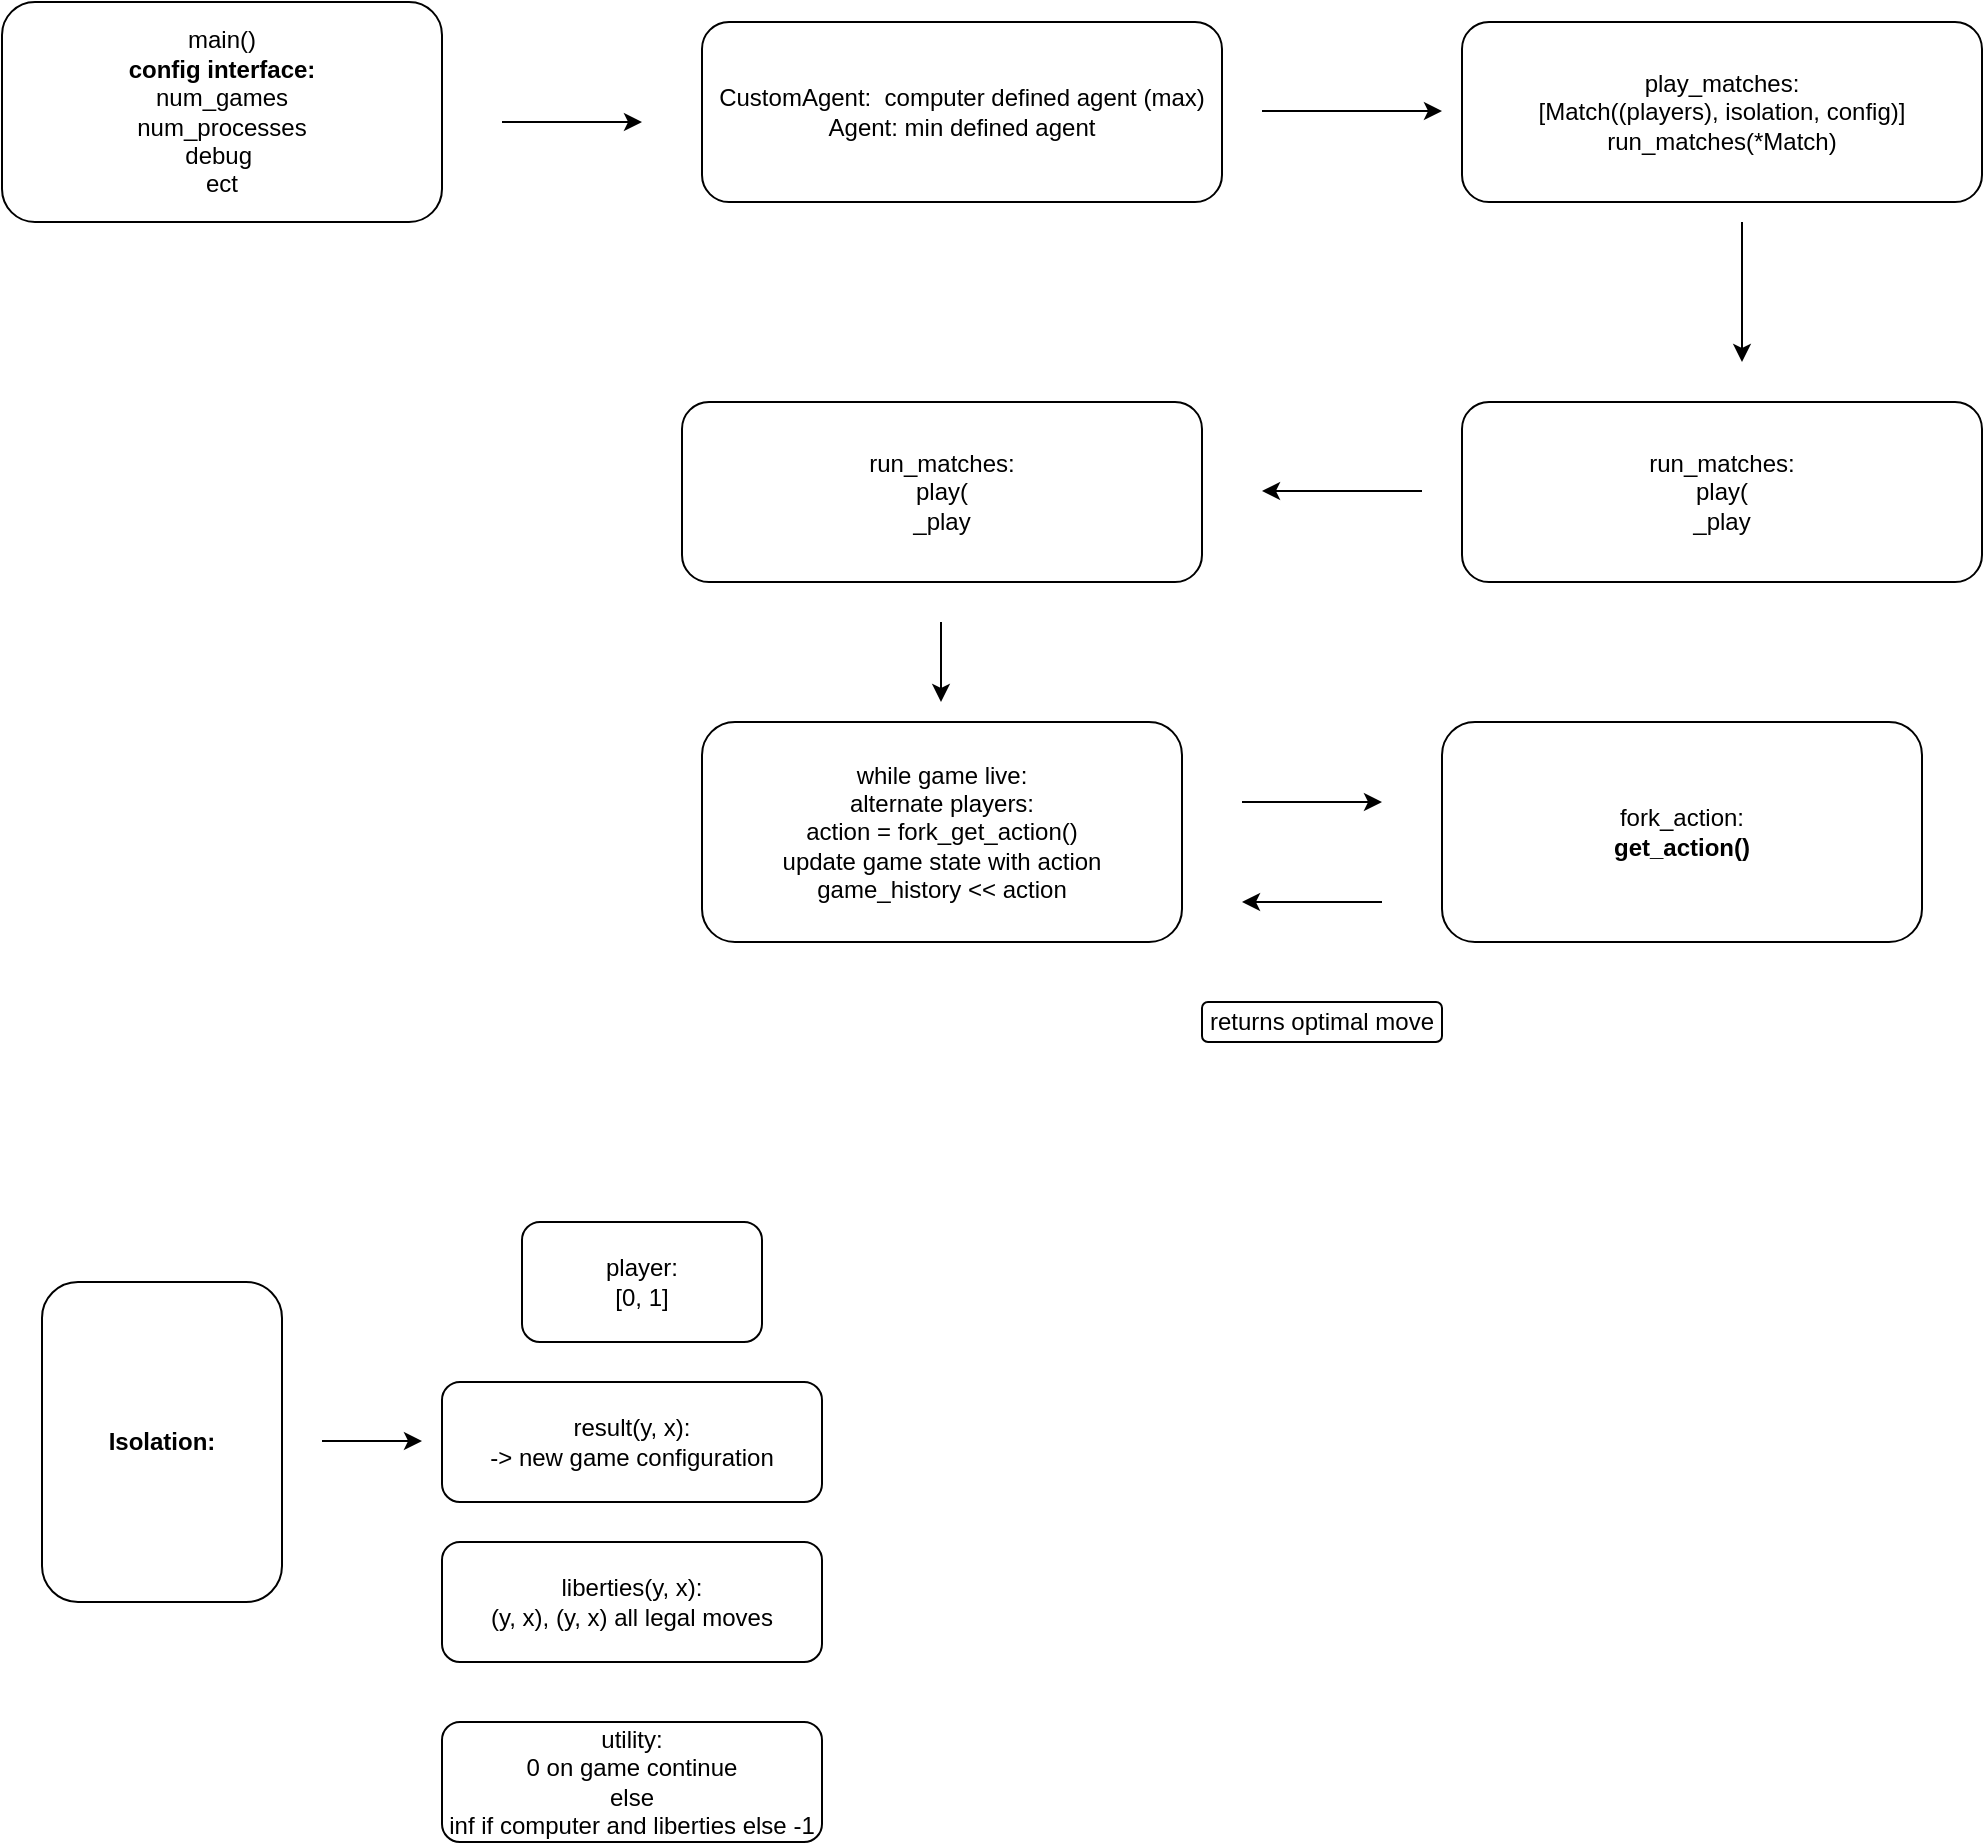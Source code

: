 <mxfile version="13.3.1" type="device"><diagram id="rdq6P8blKU7f8hiAkO_N" name="Page-1"><mxGraphModel dx="1106" dy="680" grid="1" gridSize="10" guides="1" tooltips="1" connect="1" arrows="1" fold="1" page="1" pageScale="1" pageWidth="850" pageHeight="1100" math="0" shadow="0"><root><mxCell id="0"/><mxCell id="1" parent="0"/><mxCell id="2xQ6RtRoJpHm83CW7k19-1" value="main()&lt;br&gt;&lt;b&gt;config interface:&lt;br&gt;&lt;/b&gt;num_games&lt;br&gt;num_processes&lt;br&gt;debug&amp;nbsp;&lt;br&gt;ect" style="rounded=1;whiteSpace=wrap;html=1;" parent="1" vertex="1"><mxGeometry x="10" y="80" width="220" height="110" as="geometry"/></mxCell><mxCell id="2xQ6RtRoJpHm83CW7k19-2" value="" style="endArrow=classic;html=1;" parent="1" edge="1"><mxGeometry width="50" height="50" relative="1" as="geometry"><mxPoint x="260" y="140" as="sourcePoint"/><mxPoint x="330" y="140" as="targetPoint"/></mxGeometry></mxCell><mxCell id="2xQ6RtRoJpHm83CW7k19-3" value="CustomAgent:&amp;nbsp; computer defined agent (max)&lt;br&gt;Agent: min defined agent" style="rounded=1;whiteSpace=wrap;html=1;" parent="1" vertex="1"><mxGeometry x="360" y="90" width="260" height="90" as="geometry"/></mxCell><mxCell id="2xQ6RtRoJpHm83CW7k19-4" value="" style="endArrow=classic;html=1;" parent="1" edge="1"><mxGeometry width="50" height="50" relative="1" as="geometry"><mxPoint x="640" y="134.5" as="sourcePoint"/><mxPoint x="730" y="134.5" as="targetPoint"/></mxGeometry></mxCell><mxCell id="2xQ6RtRoJpHm83CW7k19-5" value="play_matches:&lt;br&gt;[Match((players), isolation, config)]&lt;br&gt;run_matches(*Match)" style="rounded=1;whiteSpace=wrap;html=1;" parent="1" vertex="1"><mxGeometry x="740" y="90" width="260" height="90" as="geometry"/></mxCell><mxCell id="2xQ6RtRoJpHm83CW7k19-6" value="" style="endArrow=classic;html=1;" parent="1" edge="1"><mxGeometry width="50" height="50" relative="1" as="geometry"><mxPoint x="880" y="190" as="sourcePoint"/><mxPoint x="880" y="260" as="targetPoint"/><Array as="points"><mxPoint x="880" y="240"/></Array></mxGeometry></mxCell><mxCell id="2xQ6RtRoJpHm83CW7k19-7" value="run_matches:&lt;br&gt;play(&lt;br&gt;_play" style="rounded=1;whiteSpace=wrap;html=1;" parent="1" vertex="1"><mxGeometry x="740" y="280" width="260" height="90" as="geometry"/></mxCell><mxCell id="2xQ6RtRoJpHm83CW7k19-8" value="" style="endArrow=classic;html=1;" parent="1" edge="1"><mxGeometry width="50" height="50" relative="1" as="geometry"><mxPoint x="720" y="324.5" as="sourcePoint"/><mxPoint x="640" y="324.5" as="targetPoint"/></mxGeometry></mxCell><mxCell id="2xQ6RtRoJpHm83CW7k19-9" value="run_matches:&lt;br&gt;play(&lt;br&gt;_play" style="rounded=1;whiteSpace=wrap;html=1;" parent="1" vertex="1"><mxGeometry x="350" y="280" width="260" height="90" as="geometry"/></mxCell><mxCell id="BsDlNyvp7VRlhCZiVkFm-1" value="" style="endArrow=classic;html=1;" edge="1" parent="1"><mxGeometry width="50" height="50" relative="1" as="geometry"><mxPoint x="479.5" y="390" as="sourcePoint"/><mxPoint x="479.5" y="430" as="targetPoint"/></mxGeometry></mxCell><mxCell id="BsDlNyvp7VRlhCZiVkFm-2" value="while game live:&lt;br&gt;alternate players:&lt;br&gt;action = fork_get_action()&lt;br&gt;update game state with action&lt;br&gt;game_history &amp;lt;&amp;lt; action" style="rounded=1;whiteSpace=wrap;html=1;" vertex="1" parent="1"><mxGeometry x="360" y="440" width="240" height="110" as="geometry"/></mxCell><mxCell id="BsDlNyvp7VRlhCZiVkFm-3" value="" style="endArrow=classic;html=1;" edge="1" parent="1"><mxGeometry width="50" height="50" relative="1" as="geometry"><mxPoint x="630" y="480" as="sourcePoint"/><mxPoint x="700" y="480" as="targetPoint"/></mxGeometry></mxCell><mxCell id="BsDlNyvp7VRlhCZiVkFm-4" value="fork_action:&lt;br&gt;&lt;b&gt;get_action()&lt;/b&gt;" style="rounded=1;whiteSpace=wrap;html=1;" vertex="1" parent="1"><mxGeometry x="730" y="440" width="240" height="110" as="geometry"/></mxCell><mxCell id="BsDlNyvp7VRlhCZiVkFm-5" value="" style="endArrow=classic;html=1;" edge="1" parent="1"><mxGeometry width="50" height="50" relative="1" as="geometry"><mxPoint x="700" y="530" as="sourcePoint"/><mxPoint x="630" y="530" as="targetPoint"/></mxGeometry></mxCell><mxCell id="BsDlNyvp7VRlhCZiVkFm-6" value="returns optimal move" style="rounded=1;whiteSpace=wrap;html=1;" vertex="1" parent="1"><mxGeometry x="610" y="580" width="120" height="20" as="geometry"/></mxCell><mxCell id="BsDlNyvp7VRlhCZiVkFm-7" value="&lt;b&gt;Isolation:&lt;/b&gt;" style="rounded=1;whiteSpace=wrap;html=1;" vertex="1" parent="1"><mxGeometry x="30" y="720" width="120" height="160" as="geometry"/></mxCell><mxCell id="BsDlNyvp7VRlhCZiVkFm-8" value="" style="endArrow=classic;html=1;" edge="1" parent="1"><mxGeometry width="50" height="50" relative="1" as="geometry"><mxPoint x="170" y="799.5" as="sourcePoint"/><mxPoint x="220" y="799.5" as="targetPoint"/></mxGeometry></mxCell><mxCell id="BsDlNyvp7VRlhCZiVkFm-9" value="player:&lt;br&gt;[0, 1]" style="rounded=1;whiteSpace=wrap;html=1;" vertex="1" parent="1"><mxGeometry x="270" y="690" width="120" height="60" as="geometry"/></mxCell><mxCell id="BsDlNyvp7VRlhCZiVkFm-10" value="result(y, x):&lt;br&gt;-&amp;gt; new game configuration" style="rounded=1;whiteSpace=wrap;html=1;" vertex="1" parent="1"><mxGeometry x="230" y="770" width="190" height="60" as="geometry"/></mxCell><mxCell id="BsDlNyvp7VRlhCZiVkFm-11" value="liberties(y, x):&lt;br&gt;(y, x), (y, x) all legal moves" style="rounded=1;whiteSpace=wrap;html=1;" vertex="1" parent="1"><mxGeometry x="230" y="850" width="190" height="60" as="geometry"/></mxCell><mxCell id="BsDlNyvp7VRlhCZiVkFm-12" value="utility:&lt;br&gt;0 on game continue&lt;br&gt;else&lt;br&gt;inf if computer and liberties else -1" style="rounded=1;whiteSpace=wrap;html=1;" vertex="1" parent="1"><mxGeometry x="230" y="940" width="190" height="60" as="geometry"/></mxCell></root></mxGraphModel></diagram></mxfile>